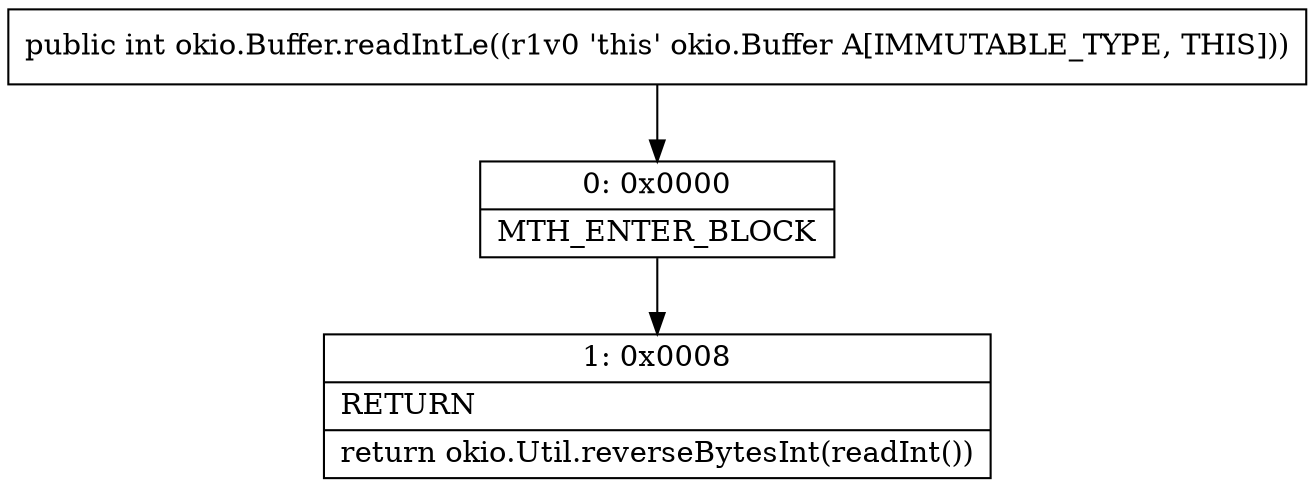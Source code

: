 digraph "CFG forokio.Buffer.readIntLe()I" {
Node_0 [shape=record,label="{0\:\ 0x0000|MTH_ENTER_BLOCK\l}"];
Node_1 [shape=record,label="{1\:\ 0x0008|RETURN\l|return okio.Util.reverseBytesInt(readInt())\l}"];
MethodNode[shape=record,label="{public int okio.Buffer.readIntLe((r1v0 'this' okio.Buffer A[IMMUTABLE_TYPE, THIS])) }"];
MethodNode -> Node_0;
Node_0 -> Node_1;
}


